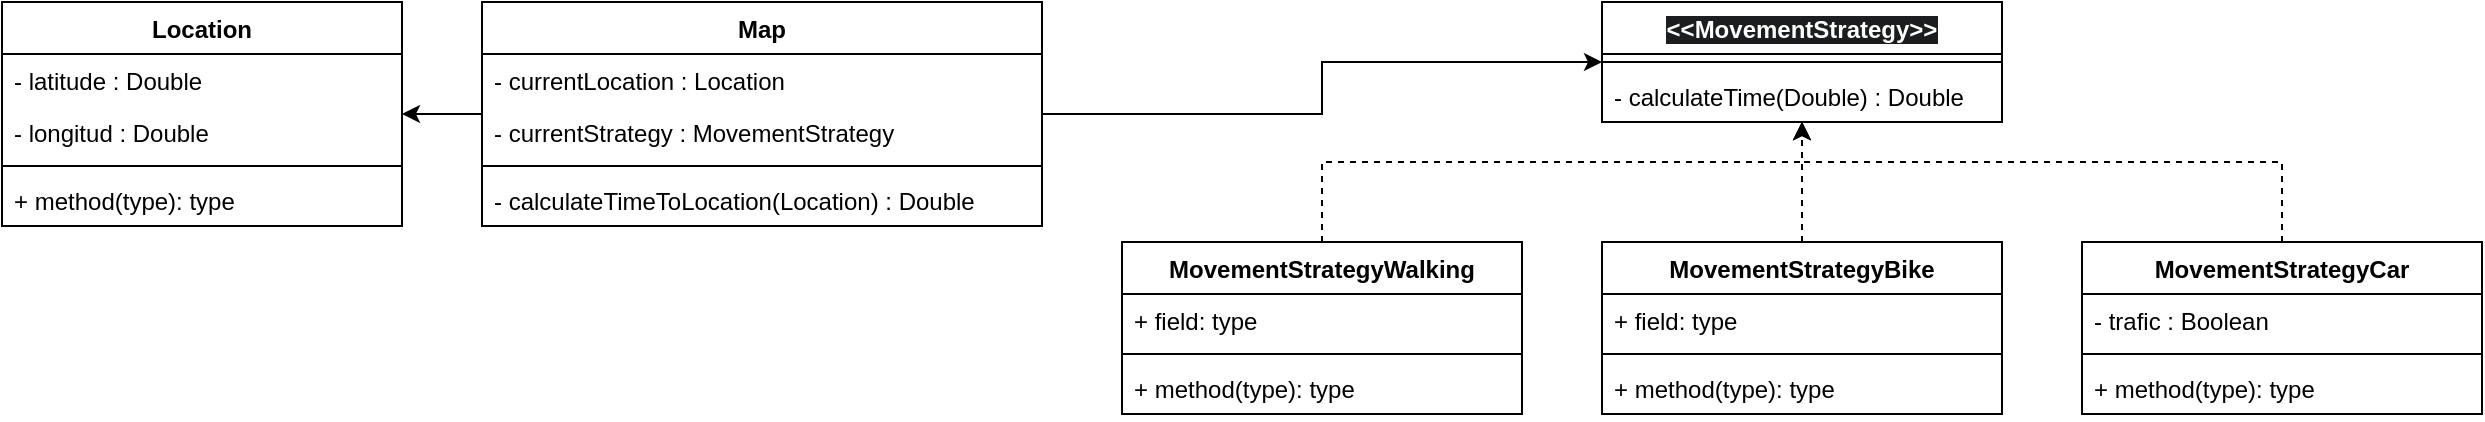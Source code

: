 <mxfile version="27.0.9">
  <diagram name="Página-1" id="4FeEeuW4-QD8XfrPc_YR">
    <mxGraphModel dx="1000" dy="682" grid="1" gridSize="10" guides="1" tooltips="1" connect="1" arrows="1" fold="1" page="1" pageScale="1" pageWidth="827" pageHeight="1169" math="0" shadow="0">
      <root>
        <mxCell id="0" />
        <mxCell id="1" parent="0" />
        <mxCell id="Z4_OX8wIeiKMLVJWz_gM-9" style="edgeStyle=orthogonalEdgeStyle;rounded=0;orthogonalLoop=1;jettySize=auto;html=1;" edge="1" parent="1" source="Z4_OX8wIeiKMLVJWz_gM-1" target="Z4_OX8wIeiKMLVJWz_gM-5">
          <mxGeometry relative="1" as="geometry" />
        </mxCell>
        <mxCell id="Z4_OX8wIeiKMLVJWz_gM-34" style="edgeStyle=orthogonalEdgeStyle;rounded=0;orthogonalLoop=1;jettySize=auto;html=1;" edge="1" parent="1" source="Z4_OX8wIeiKMLVJWz_gM-1" target="Z4_OX8wIeiKMLVJWz_gM-12">
          <mxGeometry relative="1" as="geometry" />
        </mxCell>
        <mxCell id="Z4_OX8wIeiKMLVJWz_gM-1" value="Map" style="swimlane;fontStyle=1;align=center;verticalAlign=top;childLayout=stackLayout;horizontal=1;startSize=26;horizontalStack=0;resizeParent=1;resizeParentMax=0;resizeLast=0;collapsible=1;marginBottom=0;whiteSpace=wrap;html=1;" vertex="1" parent="1">
          <mxGeometry x="280" y="40" width="280" height="112" as="geometry" />
        </mxCell>
        <mxCell id="Z4_OX8wIeiKMLVJWz_gM-2" value="- currentLocation : Location" style="text;strokeColor=none;fillColor=none;align=left;verticalAlign=top;spacingLeft=4;spacingRight=4;overflow=hidden;rotatable=0;points=[[0,0.5],[1,0.5]];portConstraint=eastwest;whiteSpace=wrap;html=1;" vertex="1" parent="Z4_OX8wIeiKMLVJWz_gM-1">
          <mxGeometry y="26" width="280" height="26" as="geometry" />
        </mxCell>
        <mxCell id="Z4_OX8wIeiKMLVJWz_gM-11" value="- currentStrategy : MovementStrategy" style="text;strokeColor=none;fillColor=none;align=left;verticalAlign=top;spacingLeft=4;spacingRight=4;overflow=hidden;rotatable=0;points=[[0,0.5],[1,0.5]];portConstraint=eastwest;whiteSpace=wrap;html=1;" vertex="1" parent="Z4_OX8wIeiKMLVJWz_gM-1">
          <mxGeometry y="52" width="280" height="26" as="geometry" />
        </mxCell>
        <mxCell id="Z4_OX8wIeiKMLVJWz_gM-3" value="" style="line;strokeWidth=1;fillColor=none;align=left;verticalAlign=middle;spacingTop=-1;spacingLeft=3;spacingRight=3;rotatable=0;labelPosition=right;points=[];portConstraint=eastwest;strokeColor=inherit;" vertex="1" parent="Z4_OX8wIeiKMLVJWz_gM-1">
          <mxGeometry y="78" width="280" height="8" as="geometry" />
        </mxCell>
        <mxCell id="Z4_OX8wIeiKMLVJWz_gM-4" value="- calculateTimeToLocation(Location) : Double" style="text;strokeColor=none;fillColor=none;align=left;verticalAlign=top;spacingLeft=4;spacingRight=4;overflow=hidden;rotatable=0;points=[[0,0.5],[1,0.5]];portConstraint=eastwest;whiteSpace=wrap;html=1;" vertex="1" parent="Z4_OX8wIeiKMLVJWz_gM-1">
          <mxGeometry y="86" width="280" height="26" as="geometry" />
        </mxCell>
        <mxCell id="Z4_OX8wIeiKMLVJWz_gM-5" value="Location" style="swimlane;fontStyle=1;align=center;verticalAlign=top;childLayout=stackLayout;horizontal=1;startSize=26;horizontalStack=0;resizeParent=1;resizeParentMax=0;resizeLast=0;collapsible=1;marginBottom=0;whiteSpace=wrap;html=1;" vertex="1" parent="1">
          <mxGeometry x="40" y="40" width="200" height="112" as="geometry" />
        </mxCell>
        <mxCell id="Z4_OX8wIeiKMLVJWz_gM-6" value="- latitude : Double" style="text;strokeColor=none;fillColor=none;align=left;verticalAlign=top;spacingLeft=4;spacingRight=4;overflow=hidden;rotatable=0;points=[[0,0.5],[1,0.5]];portConstraint=eastwest;whiteSpace=wrap;html=1;" vertex="1" parent="Z4_OX8wIeiKMLVJWz_gM-5">
          <mxGeometry y="26" width="200" height="26" as="geometry" />
        </mxCell>
        <mxCell id="Z4_OX8wIeiKMLVJWz_gM-10" value="- longitud : Double" style="text;strokeColor=none;fillColor=none;align=left;verticalAlign=top;spacingLeft=4;spacingRight=4;overflow=hidden;rotatable=0;points=[[0,0.5],[1,0.5]];portConstraint=eastwest;whiteSpace=wrap;html=1;" vertex="1" parent="Z4_OX8wIeiKMLVJWz_gM-5">
          <mxGeometry y="52" width="200" height="26" as="geometry" />
        </mxCell>
        <mxCell id="Z4_OX8wIeiKMLVJWz_gM-7" value="" style="line;strokeWidth=1;fillColor=none;align=left;verticalAlign=middle;spacingTop=-1;spacingLeft=3;spacingRight=3;rotatable=0;labelPosition=right;points=[];portConstraint=eastwest;strokeColor=inherit;" vertex="1" parent="Z4_OX8wIeiKMLVJWz_gM-5">
          <mxGeometry y="78" width="200" height="8" as="geometry" />
        </mxCell>
        <mxCell id="Z4_OX8wIeiKMLVJWz_gM-8" value="+ method(type): type" style="text;strokeColor=none;fillColor=none;align=left;verticalAlign=top;spacingLeft=4;spacingRight=4;overflow=hidden;rotatable=0;points=[[0,0.5],[1,0.5]];portConstraint=eastwest;whiteSpace=wrap;html=1;" vertex="1" parent="Z4_OX8wIeiKMLVJWz_gM-5">
          <mxGeometry y="86" width="200" height="26" as="geometry" />
        </mxCell>
        <mxCell id="Z4_OX8wIeiKMLVJWz_gM-12" value="&lt;span style=&quot;color: rgb(255, 255, 255); font-family: Helvetica; font-size: 12px; font-style: normal; font-variant-ligatures: normal; font-variant-caps: normal; letter-spacing: normal; orphans: 2; text-align: left; text-indent: 0px; text-transform: none; widows: 2; word-spacing: 0px; -webkit-text-stroke-width: 0px; white-space: normal; background-color: rgb(27, 29, 30); text-decoration-thickness: initial; text-decoration-style: initial; text-decoration-color: initial; float: none; display: inline !important;&quot;&gt;&lt;b&gt;&amp;lt;&amp;lt;MovementStrategy&amp;gt;&amp;gt;&lt;/b&gt;&lt;/span&gt;" style="swimlane;fontStyle=0;align=center;verticalAlign=top;childLayout=stackLayout;horizontal=1;startSize=26;horizontalStack=0;resizeParent=1;resizeParentMax=0;resizeLast=0;collapsible=1;marginBottom=0;whiteSpace=wrap;html=1;" vertex="1" parent="1">
          <mxGeometry x="840" y="40" width="200" height="60" as="geometry" />
        </mxCell>
        <mxCell id="Z4_OX8wIeiKMLVJWz_gM-14" value="" style="line;strokeWidth=1;fillColor=none;align=left;verticalAlign=middle;spacingTop=-1;spacingLeft=3;spacingRight=3;rotatable=0;labelPosition=right;points=[];portConstraint=eastwest;strokeColor=inherit;" vertex="1" parent="Z4_OX8wIeiKMLVJWz_gM-12">
          <mxGeometry y="26" width="200" height="8" as="geometry" />
        </mxCell>
        <mxCell id="Z4_OX8wIeiKMLVJWz_gM-15" value="- calculateTime(Double) : Double" style="text;strokeColor=none;fillColor=none;align=left;verticalAlign=top;spacingLeft=4;spacingRight=4;overflow=hidden;rotatable=0;points=[[0,0.5],[1,0.5]];portConstraint=eastwest;whiteSpace=wrap;html=1;" vertex="1" parent="Z4_OX8wIeiKMLVJWz_gM-12">
          <mxGeometry y="34" width="200" height="26" as="geometry" />
        </mxCell>
        <mxCell id="Z4_OX8wIeiKMLVJWz_gM-31" style="edgeStyle=orthogonalEdgeStyle;rounded=0;orthogonalLoop=1;jettySize=auto;html=1;dashed=1;" edge="1" parent="1" source="Z4_OX8wIeiKMLVJWz_gM-19" target="Z4_OX8wIeiKMLVJWz_gM-12">
          <mxGeometry relative="1" as="geometry">
            <Array as="points">
              <mxPoint x="700" y="120" />
              <mxPoint x="940" y="120" />
            </Array>
          </mxGeometry>
        </mxCell>
        <mxCell id="Z4_OX8wIeiKMLVJWz_gM-19" value="&lt;b style=&quot;text-align: left;&quot;&gt;MovementStrategyWalking&lt;/b&gt;" style="swimlane;fontStyle=1;align=center;verticalAlign=top;childLayout=stackLayout;horizontal=1;startSize=26;horizontalStack=0;resizeParent=1;resizeParentMax=0;resizeLast=0;collapsible=1;marginBottom=0;whiteSpace=wrap;html=1;" vertex="1" parent="1">
          <mxGeometry x="600" y="160" width="200" height="86" as="geometry" />
        </mxCell>
        <mxCell id="Z4_OX8wIeiKMLVJWz_gM-20" value="+ field: type" style="text;strokeColor=none;fillColor=none;align=left;verticalAlign=top;spacingLeft=4;spacingRight=4;overflow=hidden;rotatable=0;points=[[0,0.5],[1,0.5]];portConstraint=eastwest;whiteSpace=wrap;html=1;" vertex="1" parent="Z4_OX8wIeiKMLVJWz_gM-19">
          <mxGeometry y="26" width="200" height="26" as="geometry" />
        </mxCell>
        <mxCell id="Z4_OX8wIeiKMLVJWz_gM-21" value="" style="line;strokeWidth=1;fillColor=none;align=left;verticalAlign=middle;spacingTop=-1;spacingLeft=3;spacingRight=3;rotatable=0;labelPosition=right;points=[];portConstraint=eastwest;strokeColor=inherit;" vertex="1" parent="Z4_OX8wIeiKMLVJWz_gM-19">
          <mxGeometry y="52" width="200" height="8" as="geometry" />
        </mxCell>
        <mxCell id="Z4_OX8wIeiKMLVJWz_gM-22" value="+ method(type): type" style="text;strokeColor=none;fillColor=none;align=left;verticalAlign=top;spacingLeft=4;spacingRight=4;overflow=hidden;rotatable=0;points=[[0,0.5],[1,0.5]];portConstraint=eastwest;whiteSpace=wrap;html=1;" vertex="1" parent="Z4_OX8wIeiKMLVJWz_gM-19">
          <mxGeometry y="60" width="200" height="26" as="geometry" />
        </mxCell>
        <mxCell id="Z4_OX8wIeiKMLVJWz_gM-32" style="edgeStyle=orthogonalEdgeStyle;rounded=0;orthogonalLoop=1;jettySize=auto;html=1;dashed=1;" edge="1" parent="1" source="Z4_OX8wIeiKMLVJWz_gM-23" target="Z4_OX8wIeiKMLVJWz_gM-12">
          <mxGeometry relative="1" as="geometry" />
        </mxCell>
        <mxCell id="Z4_OX8wIeiKMLVJWz_gM-23" value="&lt;b style=&quot;text-align: left;&quot;&gt;MovementStrategyBike&lt;/b&gt;" style="swimlane;fontStyle=1;align=center;verticalAlign=top;childLayout=stackLayout;horizontal=1;startSize=26;horizontalStack=0;resizeParent=1;resizeParentMax=0;resizeLast=0;collapsible=1;marginBottom=0;whiteSpace=wrap;html=1;" vertex="1" parent="1">
          <mxGeometry x="840" y="160" width="200" height="86" as="geometry" />
        </mxCell>
        <mxCell id="Z4_OX8wIeiKMLVJWz_gM-24" value="+ field: type" style="text;strokeColor=none;fillColor=none;align=left;verticalAlign=top;spacingLeft=4;spacingRight=4;overflow=hidden;rotatable=0;points=[[0,0.5],[1,0.5]];portConstraint=eastwest;whiteSpace=wrap;html=1;" vertex="1" parent="Z4_OX8wIeiKMLVJWz_gM-23">
          <mxGeometry y="26" width="200" height="26" as="geometry" />
        </mxCell>
        <mxCell id="Z4_OX8wIeiKMLVJWz_gM-25" value="" style="line;strokeWidth=1;fillColor=none;align=left;verticalAlign=middle;spacingTop=-1;spacingLeft=3;spacingRight=3;rotatable=0;labelPosition=right;points=[];portConstraint=eastwest;strokeColor=inherit;" vertex="1" parent="Z4_OX8wIeiKMLVJWz_gM-23">
          <mxGeometry y="52" width="200" height="8" as="geometry" />
        </mxCell>
        <mxCell id="Z4_OX8wIeiKMLVJWz_gM-26" value="+ method(type): type" style="text;strokeColor=none;fillColor=none;align=left;verticalAlign=top;spacingLeft=4;spacingRight=4;overflow=hidden;rotatable=0;points=[[0,0.5],[1,0.5]];portConstraint=eastwest;whiteSpace=wrap;html=1;" vertex="1" parent="Z4_OX8wIeiKMLVJWz_gM-23">
          <mxGeometry y="60" width="200" height="26" as="geometry" />
        </mxCell>
        <mxCell id="Z4_OX8wIeiKMLVJWz_gM-33" style="edgeStyle=orthogonalEdgeStyle;rounded=0;orthogonalLoop=1;jettySize=auto;html=1;dashed=1;" edge="1" parent="1" source="Z4_OX8wIeiKMLVJWz_gM-27" target="Z4_OX8wIeiKMLVJWz_gM-12">
          <mxGeometry relative="1" as="geometry">
            <Array as="points">
              <mxPoint x="1180" y="120" />
              <mxPoint x="940" y="120" />
            </Array>
          </mxGeometry>
        </mxCell>
        <mxCell id="Z4_OX8wIeiKMLVJWz_gM-27" value="&lt;b style=&quot;text-align: left;&quot;&gt;MovementStrategyCar&lt;/b&gt;" style="swimlane;fontStyle=1;align=center;verticalAlign=top;childLayout=stackLayout;horizontal=1;startSize=26;horizontalStack=0;resizeParent=1;resizeParentMax=0;resizeLast=0;collapsible=1;marginBottom=0;whiteSpace=wrap;html=1;" vertex="1" parent="1">
          <mxGeometry x="1080" y="160" width="200" height="86" as="geometry" />
        </mxCell>
        <mxCell id="Z4_OX8wIeiKMLVJWz_gM-28" value="- trafic : Boolean" style="text;strokeColor=none;fillColor=none;align=left;verticalAlign=top;spacingLeft=4;spacingRight=4;overflow=hidden;rotatable=0;points=[[0,0.5],[1,0.5]];portConstraint=eastwest;whiteSpace=wrap;html=1;" vertex="1" parent="Z4_OX8wIeiKMLVJWz_gM-27">
          <mxGeometry y="26" width="200" height="26" as="geometry" />
        </mxCell>
        <mxCell id="Z4_OX8wIeiKMLVJWz_gM-29" value="" style="line;strokeWidth=1;fillColor=none;align=left;verticalAlign=middle;spacingTop=-1;spacingLeft=3;spacingRight=3;rotatable=0;labelPosition=right;points=[];portConstraint=eastwest;strokeColor=inherit;" vertex="1" parent="Z4_OX8wIeiKMLVJWz_gM-27">
          <mxGeometry y="52" width="200" height="8" as="geometry" />
        </mxCell>
        <mxCell id="Z4_OX8wIeiKMLVJWz_gM-30" value="+ method(type): type" style="text;strokeColor=none;fillColor=none;align=left;verticalAlign=top;spacingLeft=4;spacingRight=4;overflow=hidden;rotatable=0;points=[[0,0.5],[1,0.5]];portConstraint=eastwest;whiteSpace=wrap;html=1;" vertex="1" parent="Z4_OX8wIeiKMLVJWz_gM-27">
          <mxGeometry y="60" width="200" height="26" as="geometry" />
        </mxCell>
      </root>
    </mxGraphModel>
  </diagram>
</mxfile>
